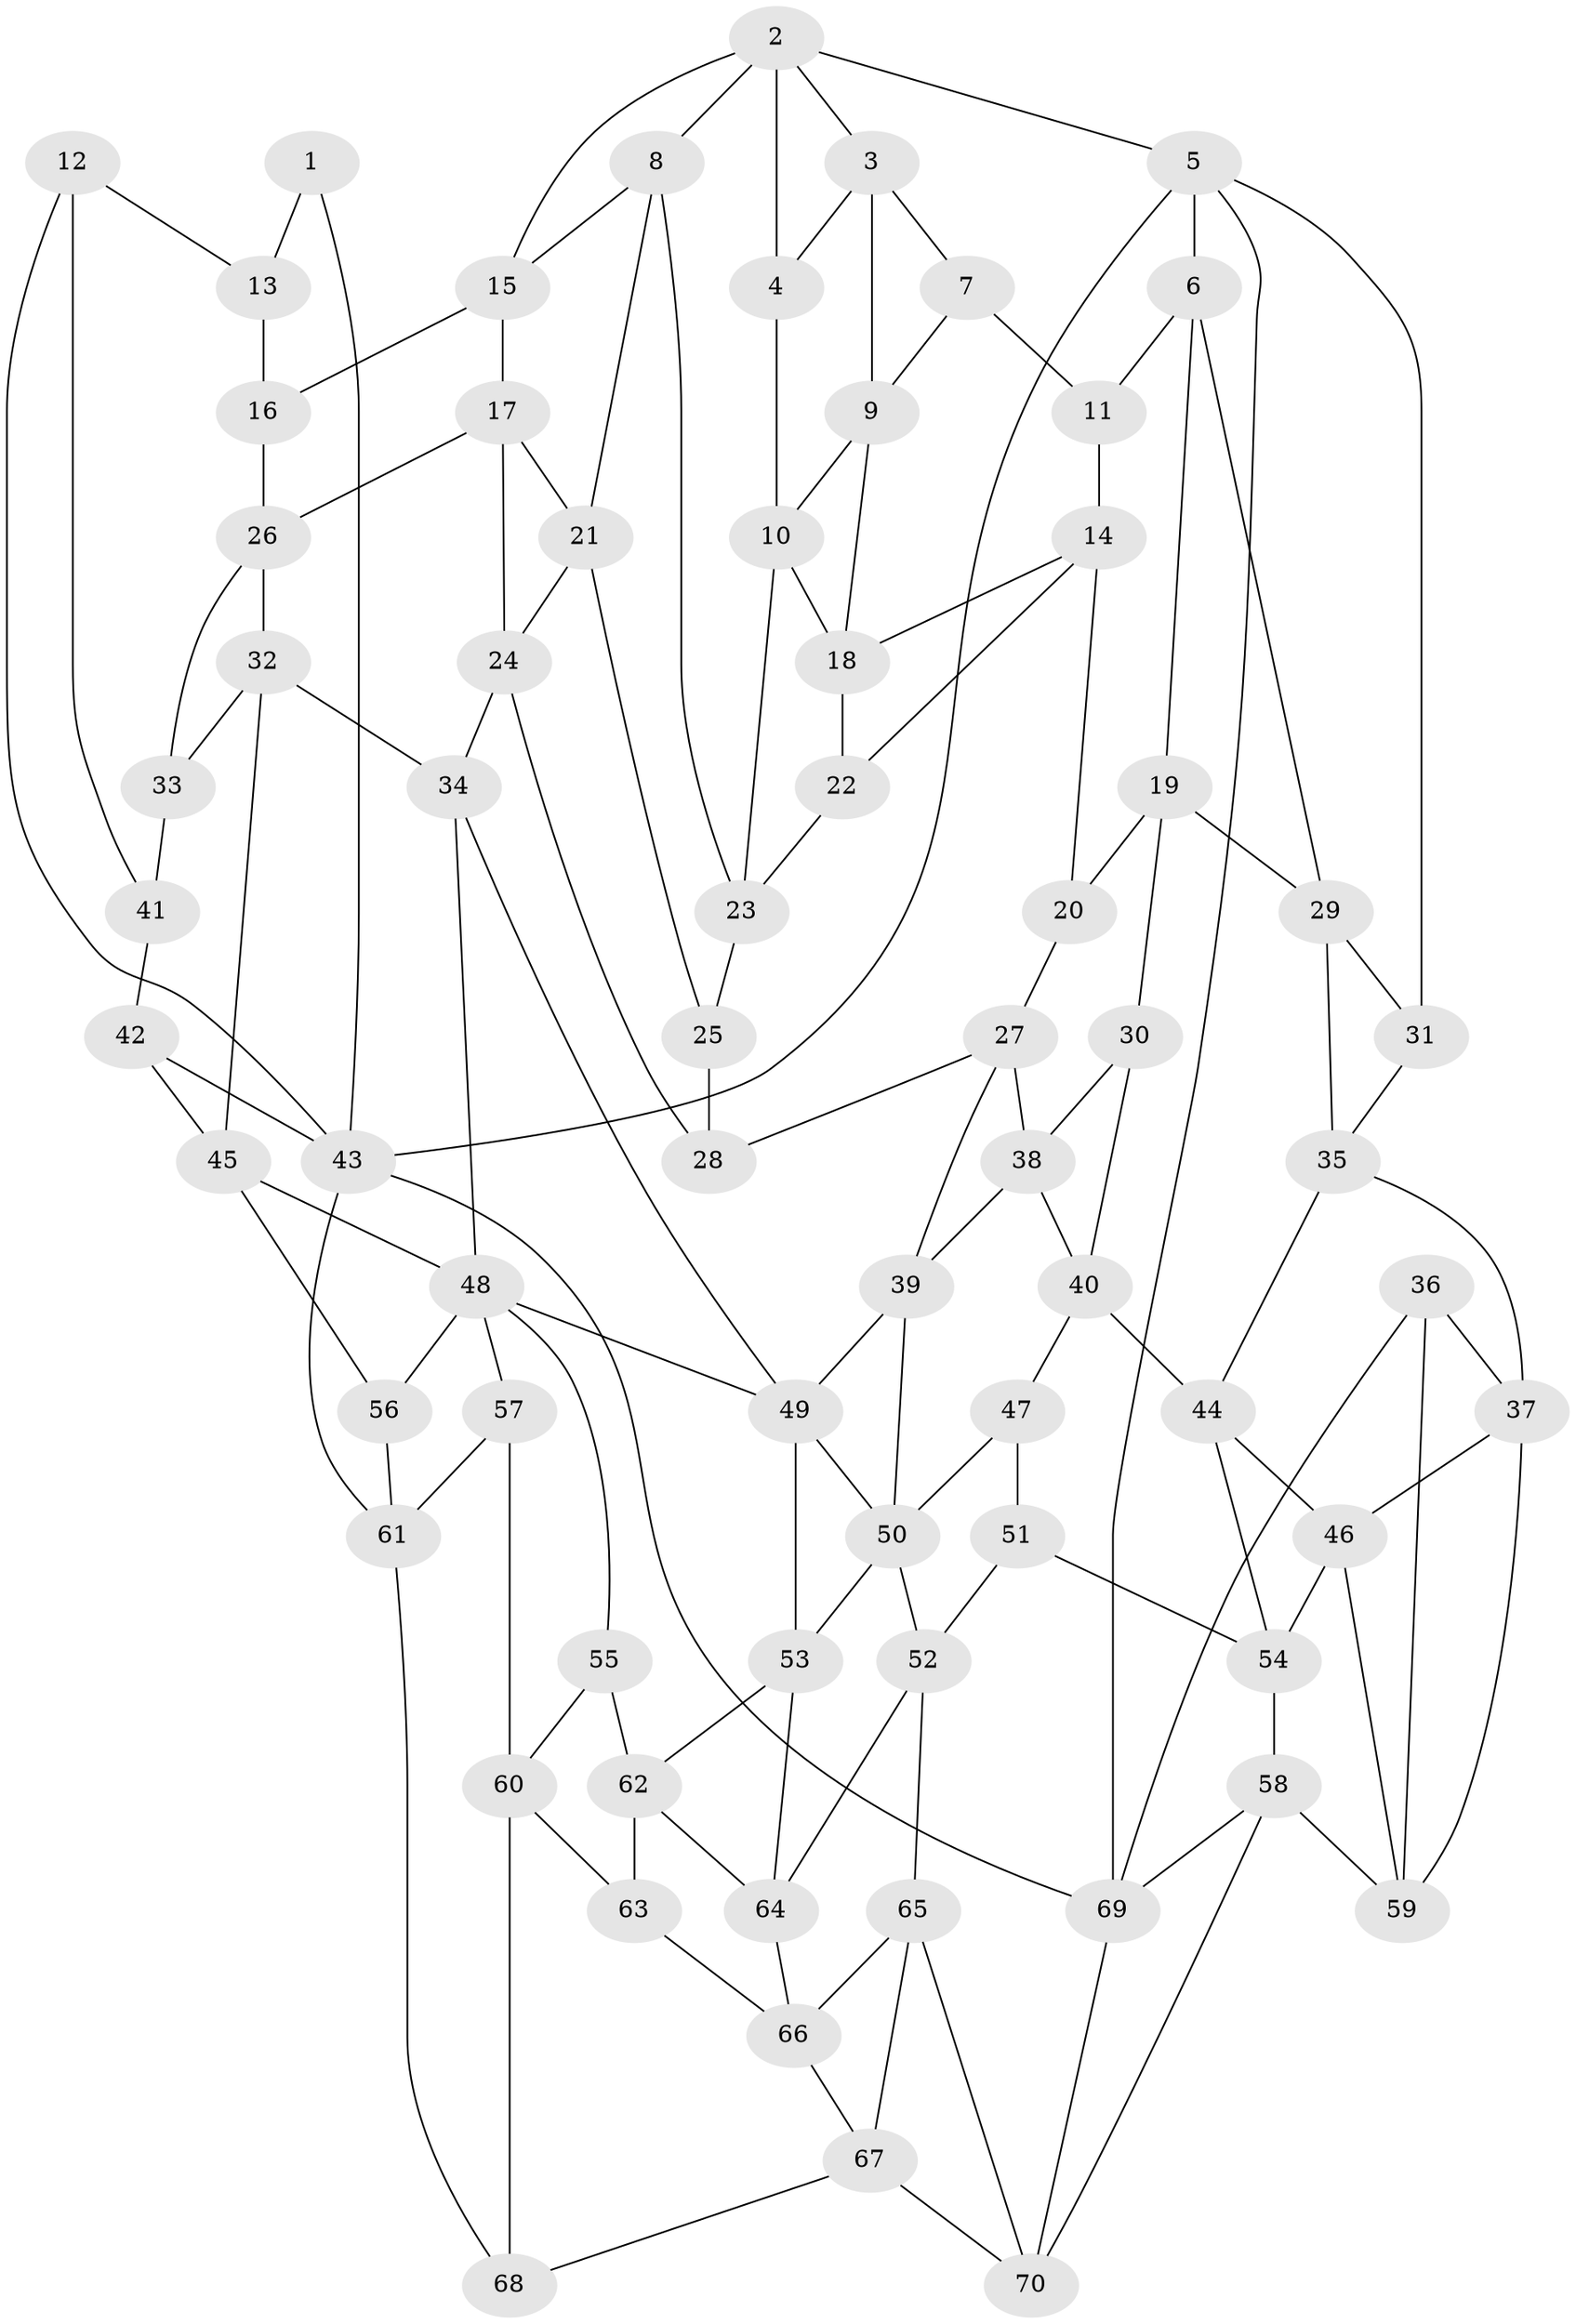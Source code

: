 // original degree distribution, {3: 0.014285714285714285, 4: 0.25, 6: 0.2357142857142857, 5: 0.5}
// Generated by graph-tools (version 1.1) at 2025/27/03/09/25 03:27:10]
// undirected, 70 vertices, 132 edges
graph export_dot {
graph [start="1"]
  node [color=gray90,style=filled];
  1;
  2;
  3;
  4;
  5;
  6;
  7;
  8;
  9;
  10;
  11;
  12;
  13;
  14;
  15;
  16;
  17;
  18;
  19;
  20;
  21;
  22;
  23;
  24;
  25;
  26;
  27;
  28;
  29;
  30;
  31;
  32;
  33;
  34;
  35;
  36;
  37;
  38;
  39;
  40;
  41;
  42;
  43;
  44;
  45;
  46;
  47;
  48;
  49;
  50;
  51;
  52;
  53;
  54;
  55;
  56;
  57;
  58;
  59;
  60;
  61;
  62;
  63;
  64;
  65;
  66;
  67;
  68;
  69;
  70;
  1 -- 13 [weight=1.0];
  1 -- 43 [weight=1.0];
  2 -- 3 [weight=1.0];
  2 -- 4 [weight=1.0];
  2 -- 5 [weight=1.0];
  2 -- 8 [weight=1.0];
  2 -- 15 [weight=1.0];
  3 -- 4 [weight=1.0];
  3 -- 7 [weight=1.0];
  3 -- 9 [weight=1.0];
  4 -- 10 [weight=1.0];
  5 -- 6 [weight=1.0];
  5 -- 31 [weight=1.0];
  5 -- 43 [weight=1.0];
  5 -- 69 [weight=1.0];
  6 -- 11 [weight=1.0];
  6 -- 19 [weight=1.0];
  6 -- 29 [weight=1.0];
  7 -- 9 [weight=1.0];
  7 -- 11 [weight=2.0];
  8 -- 15 [weight=1.0];
  8 -- 21 [weight=1.0];
  8 -- 23 [weight=1.0];
  9 -- 10 [weight=1.0];
  9 -- 18 [weight=1.0];
  10 -- 18 [weight=1.0];
  10 -- 23 [weight=1.0];
  11 -- 14 [weight=1.0];
  12 -- 13 [weight=1.0];
  12 -- 41 [weight=1.0];
  12 -- 43 [weight=1.0];
  13 -- 16 [weight=2.0];
  14 -- 18 [weight=1.0];
  14 -- 20 [weight=1.0];
  14 -- 22 [weight=1.0];
  15 -- 16 [weight=1.0];
  15 -- 17 [weight=1.0];
  16 -- 26 [weight=1.0];
  17 -- 21 [weight=1.0];
  17 -- 24 [weight=1.0];
  17 -- 26 [weight=1.0];
  18 -- 22 [weight=1.0];
  19 -- 20 [weight=1.0];
  19 -- 29 [weight=1.0];
  19 -- 30 [weight=1.0];
  20 -- 27 [weight=1.0];
  21 -- 24 [weight=1.0];
  21 -- 25 [weight=1.0];
  22 -- 23 [weight=1.0];
  23 -- 25 [weight=1.0];
  24 -- 28 [weight=1.0];
  24 -- 34 [weight=1.0];
  25 -- 28 [weight=2.0];
  26 -- 32 [weight=1.0];
  26 -- 33 [weight=1.0];
  27 -- 28 [weight=1.0];
  27 -- 38 [weight=1.0];
  27 -- 39 [weight=1.0];
  29 -- 31 [weight=1.0];
  29 -- 35 [weight=1.0];
  30 -- 38 [weight=1.0];
  30 -- 40 [weight=1.0];
  31 -- 35 [weight=1.0];
  32 -- 33 [weight=1.0];
  32 -- 34 [weight=1.0];
  32 -- 45 [weight=1.0];
  33 -- 41 [weight=2.0];
  34 -- 48 [weight=1.0];
  34 -- 49 [weight=1.0];
  35 -- 37 [weight=1.0];
  35 -- 44 [weight=1.0];
  36 -- 37 [weight=1.0];
  36 -- 59 [weight=1.0];
  36 -- 69 [weight=1.0];
  37 -- 46 [weight=1.0];
  37 -- 59 [weight=1.0];
  38 -- 39 [weight=1.0];
  38 -- 40 [weight=1.0];
  39 -- 49 [weight=1.0];
  39 -- 50 [weight=1.0];
  40 -- 44 [weight=1.0];
  40 -- 47 [weight=1.0];
  41 -- 42 [weight=1.0];
  42 -- 43 [weight=1.0];
  42 -- 45 [weight=1.0];
  43 -- 61 [weight=1.0];
  43 -- 69 [weight=1.0];
  44 -- 46 [weight=1.0];
  44 -- 54 [weight=1.0];
  45 -- 48 [weight=1.0];
  45 -- 56 [weight=1.0];
  46 -- 54 [weight=1.0];
  46 -- 59 [weight=1.0];
  47 -- 50 [weight=2.0];
  47 -- 51 [weight=2.0];
  48 -- 49 [weight=1.0];
  48 -- 55 [weight=1.0];
  48 -- 56 [weight=1.0];
  48 -- 57 [weight=1.0];
  49 -- 50 [weight=1.0];
  49 -- 53 [weight=2.0];
  50 -- 52 [weight=1.0];
  50 -- 53 [weight=1.0];
  51 -- 52 [weight=1.0];
  51 -- 54 [weight=3.0];
  52 -- 64 [weight=1.0];
  52 -- 65 [weight=1.0];
  53 -- 62 [weight=1.0];
  53 -- 64 [weight=1.0];
  54 -- 58 [weight=1.0];
  55 -- 60 [weight=1.0];
  55 -- 62 [weight=1.0];
  56 -- 61 [weight=1.0];
  57 -- 60 [weight=1.0];
  57 -- 61 [weight=1.0];
  58 -- 59 [weight=1.0];
  58 -- 69 [weight=1.0];
  58 -- 70 [weight=1.0];
  60 -- 63 [weight=1.0];
  60 -- 68 [weight=1.0];
  61 -- 68 [weight=1.0];
  62 -- 63 [weight=1.0];
  62 -- 64 [weight=1.0];
  63 -- 66 [weight=1.0];
  64 -- 66 [weight=1.0];
  65 -- 66 [weight=1.0];
  65 -- 67 [weight=1.0];
  65 -- 70 [weight=1.0];
  66 -- 67 [weight=1.0];
  67 -- 68 [weight=1.0];
  67 -- 70 [weight=1.0];
  69 -- 70 [weight=1.0];
}
